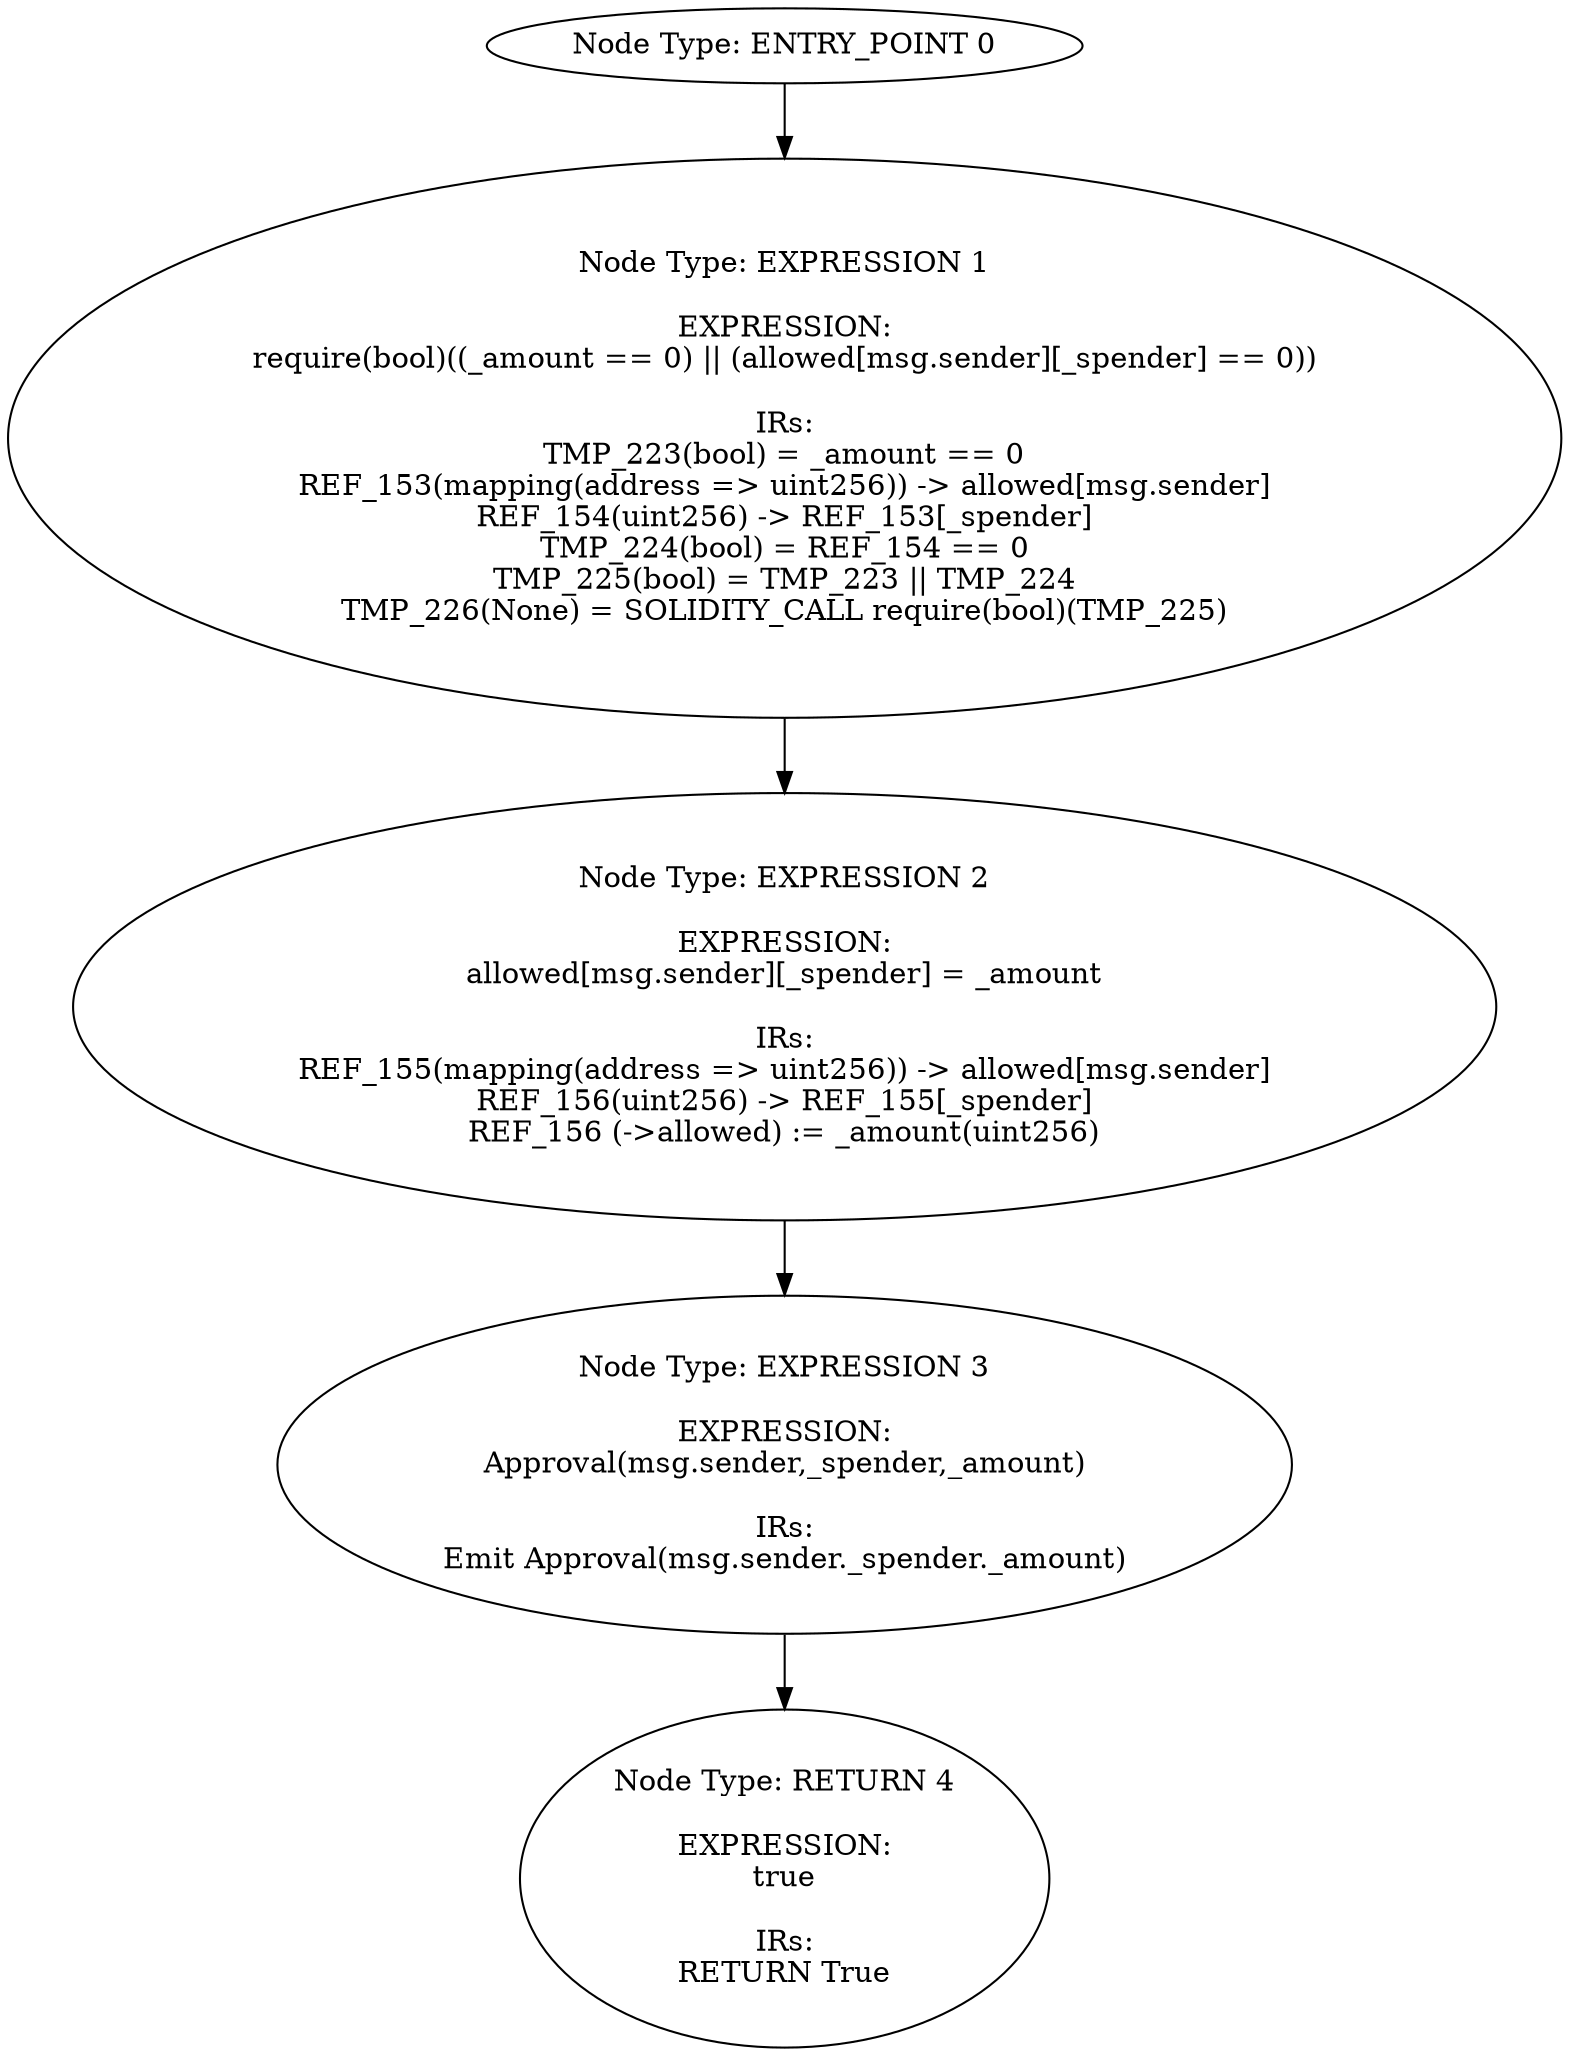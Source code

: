 digraph{
0[label="Node Type: ENTRY_POINT 0
"];
0->1;
1[label="Node Type: EXPRESSION 1

EXPRESSION:
require(bool)((_amount == 0) || (allowed[msg.sender][_spender] == 0))

IRs:
TMP_223(bool) = _amount == 0
REF_153(mapping(address => uint256)) -> allowed[msg.sender]
REF_154(uint256) -> REF_153[_spender]
TMP_224(bool) = REF_154 == 0
TMP_225(bool) = TMP_223 || TMP_224
TMP_226(None) = SOLIDITY_CALL require(bool)(TMP_225)"];
1->2;
2[label="Node Type: EXPRESSION 2

EXPRESSION:
allowed[msg.sender][_spender] = _amount

IRs:
REF_155(mapping(address => uint256)) -> allowed[msg.sender]
REF_156(uint256) -> REF_155[_spender]
REF_156 (->allowed) := _amount(uint256)"];
2->3;
3[label="Node Type: EXPRESSION 3

EXPRESSION:
Approval(msg.sender,_spender,_amount)

IRs:
Emit Approval(msg.sender._spender._amount)"];
3->4;
4[label="Node Type: RETURN 4

EXPRESSION:
true

IRs:
RETURN True"];
}
